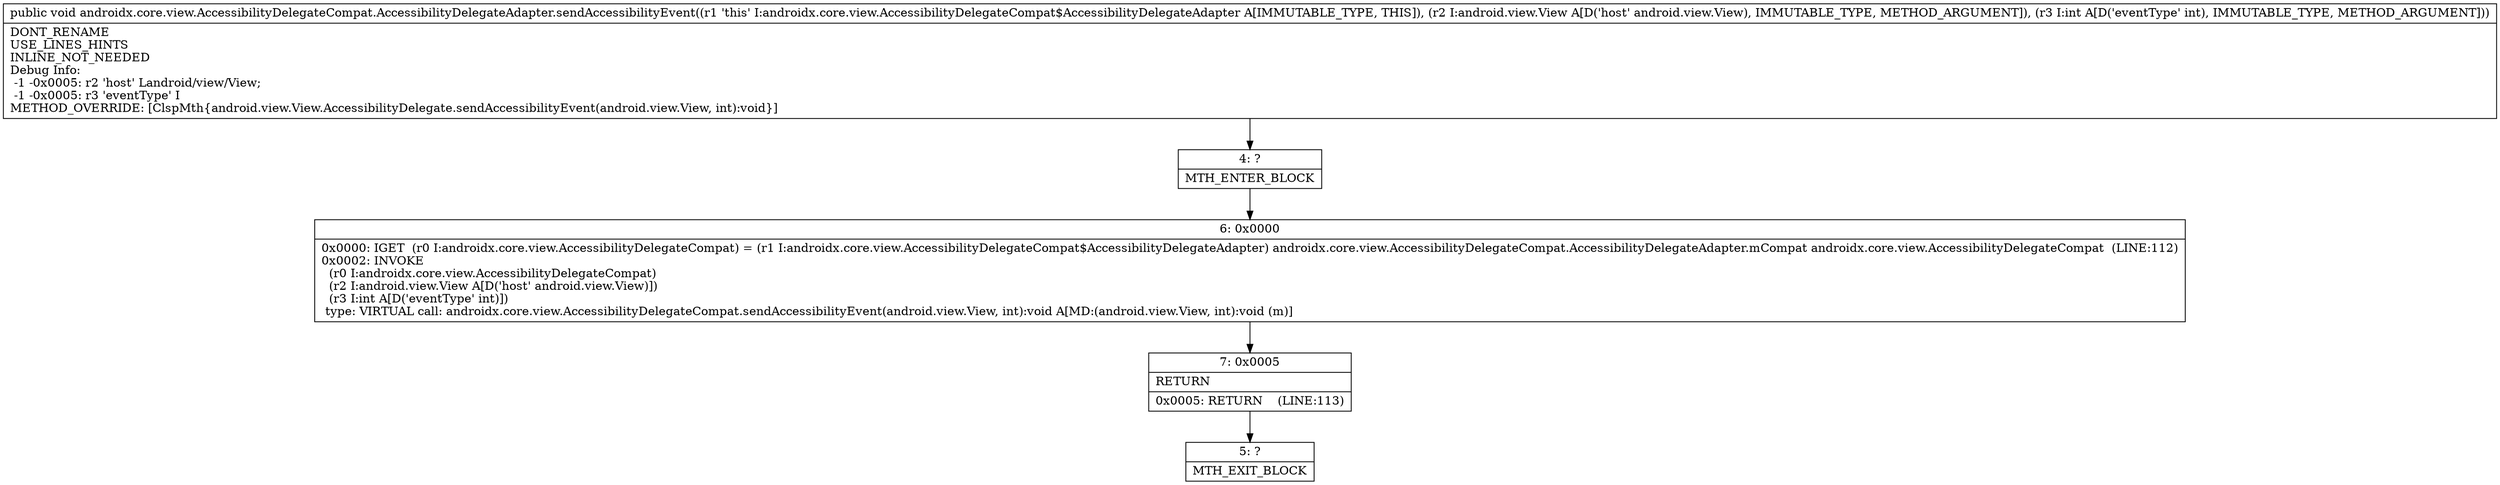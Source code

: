 digraph "CFG forandroidx.core.view.AccessibilityDelegateCompat.AccessibilityDelegateAdapter.sendAccessibilityEvent(Landroid\/view\/View;I)V" {
Node_4 [shape=record,label="{4\:\ ?|MTH_ENTER_BLOCK\l}"];
Node_6 [shape=record,label="{6\:\ 0x0000|0x0000: IGET  (r0 I:androidx.core.view.AccessibilityDelegateCompat) = (r1 I:androidx.core.view.AccessibilityDelegateCompat$AccessibilityDelegateAdapter) androidx.core.view.AccessibilityDelegateCompat.AccessibilityDelegateAdapter.mCompat androidx.core.view.AccessibilityDelegateCompat  (LINE:112)\l0x0002: INVOKE  \l  (r0 I:androidx.core.view.AccessibilityDelegateCompat)\l  (r2 I:android.view.View A[D('host' android.view.View)])\l  (r3 I:int A[D('eventType' int)])\l type: VIRTUAL call: androidx.core.view.AccessibilityDelegateCompat.sendAccessibilityEvent(android.view.View, int):void A[MD:(android.view.View, int):void (m)]\l}"];
Node_7 [shape=record,label="{7\:\ 0x0005|RETURN\l|0x0005: RETURN    (LINE:113)\l}"];
Node_5 [shape=record,label="{5\:\ ?|MTH_EXIT_BLOCK\l}"];
MethodNode[shape=record,label="{public void androidx.core.view.AccessibilityDelegateCompat.AccessibilityDelegateAdapter.sendAccessibilityEvent((r1 'this' I:androidx.core.view.AccessibilityDelegateCompat$AccessibilityDelegateAdapter A[IMMUTABLE_TYPE, THIS]), (r2 I:android.view.View A[D('host' android.view.View), IMMUTABLE_TYPE, METHOD_ARGUMENT]), (r3 I:int A[D('eventType' int), IMMUTABLE_TYPE, METHOD_ARGUMENT]))  | DONT_RENAME\lUSE_LINES_HINTS\lINLINE_NOT_NEEDED\lDebug Info:\l  \-1 \-0x0005: r2 'host' Landroid\/view\/View;\l  \-1 \-0x0005: r3 'eventType' I\lMETHOD_OVERRIDE: [ClspMth\{android.view.View.AccessibilityDelegate.sendAccessibilityEvent(android.view.View, int):void\}]\l}"];
MethodNode -> Node_4;Node_4 -> Node_6;
Node_6 -> Node_7;
Node_7 -> Node_5;
}

